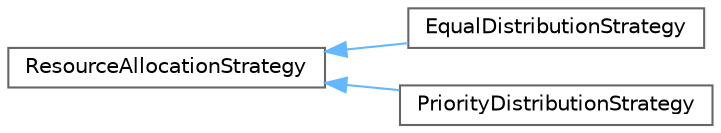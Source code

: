digraph "Graphical Class Hierarchy"
{
 // LATEX_PDF_SIZE
  bgcolor="transparent";
  edge [fontname=Helvetica,fontsize=10,labelfontname=Helvetica,labelfontsize=10];
  node [fontname=Helvetica,fontsize=10,shape=box,height=0.2,width=0.4];
  rankdir="LR";
  Node0 [id="Node000000",label="ResourceAllocationStrategy",height=0.2,width=0.4,color="grey40", fillcolor="white", style="filled",URL="$classResourceAllocationStrategy.html",tooltip="Interface for resource allocation strategies."];
  Node0 -> Node1 [id="edge24_Node000000_Node000001",dir="back",color="steelblue1",style="solid",tooltip=" "];
  Node1 [id="Node000001",label="EqualDistributionStrategy",height=0.2,width=0.4,color="grey40", fillcolor="white", style="filled",URL="$classEqualDistributionStrategy.html",tooltip="Strategy for equal distribution of resources."];
  Node0 -> Node2 [id="edge25_Node000000_Node000002",dir="back",color="steelblue1",style="solid",tooltip=" "];
  Node2 [id="Node000002",label="PriorityDistributionStrategy",height=0.2,width=0.4,color="grey40", fillcolor="white", style="filled",URL="$classPriorityDistributionStrategy.html",tooltip="Strategy for priority-based resource allocation."];
}
